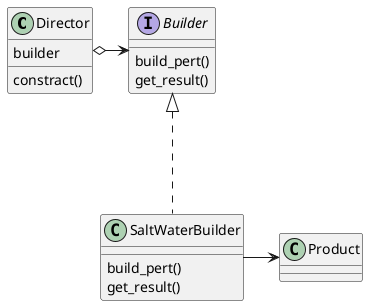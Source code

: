 @startuml
class Director {
  builder

  constract()
}
interface Builder{

  build_pert()
  get_result()
}

class SaltWaterBuilder{
  build_pert()
  get_result()
}

class Product{
}


Director o-right-> Builder
SaltWaterBuilder .-up-|>Builder
SaltWaterBuilder -right->Product

@enduml
